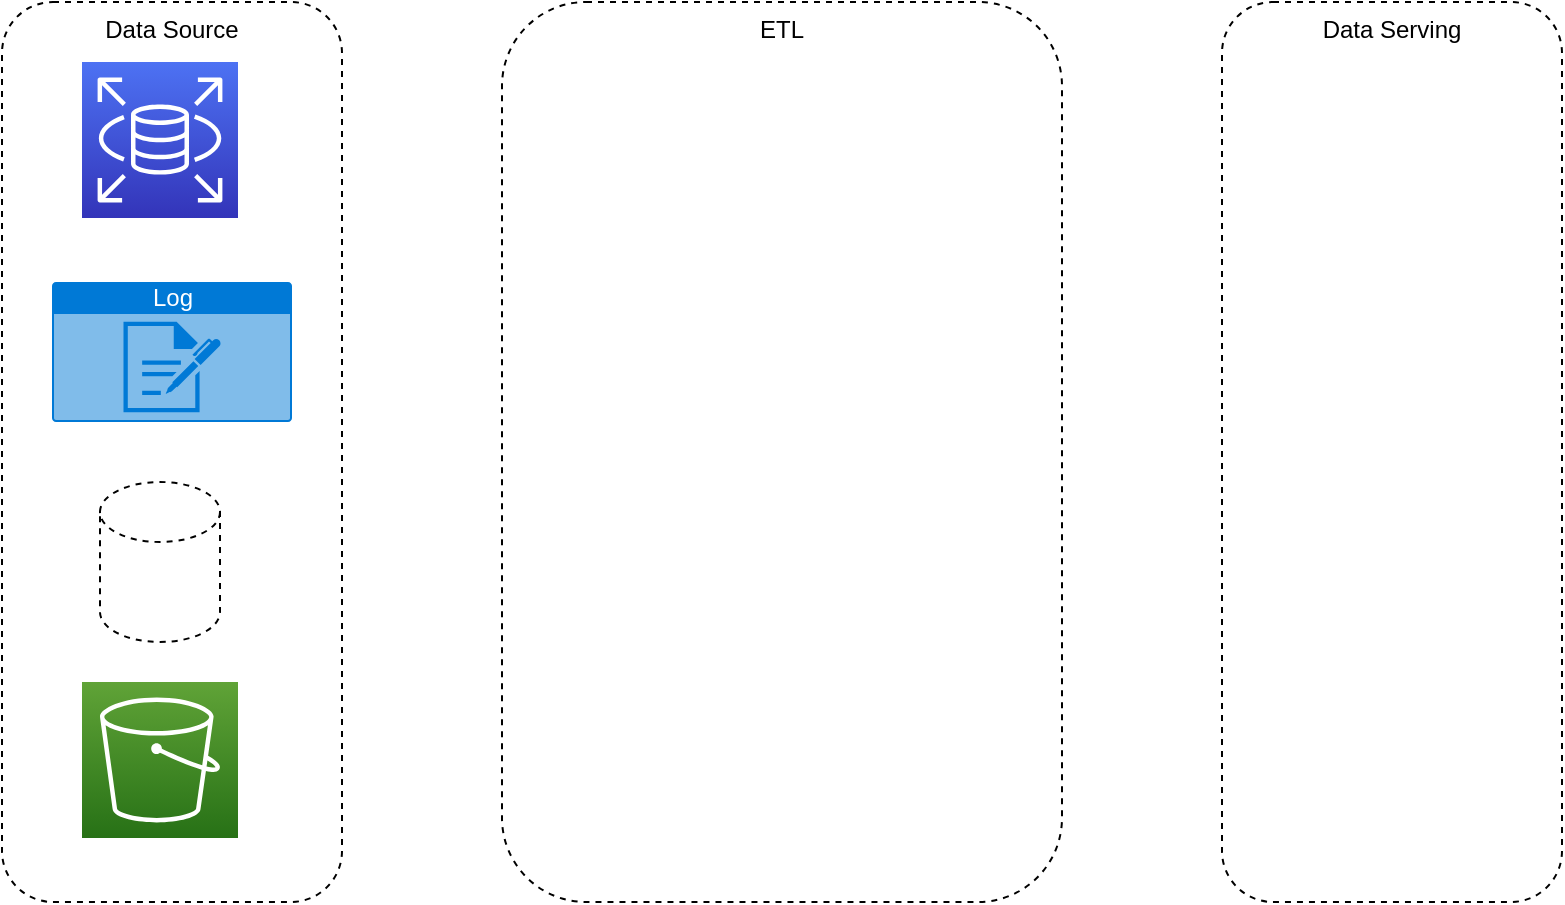 <mxfile version="17.4.6" type="github">
  <diagram id="h9KlESZkeM_KyA5GVye0" name="Page-1">
    <mxGraphModel dx="1042" dy="564" grid="1" gridSize="10" guides="1" tooltips="1" connect="1" arrows="1" fold="1" page="1" pageScale="1" pageWidth="827" pageHeight="1169" math="0" shadow="0">
      <root>
        <mxCell id="0" />
        <mxCell id="1" parent="0" />
        <mxCell id="1boKg9RYA_tMOTUMseEs-1" value="Data Source" style="rounded=1;whiteSpace=wrap;html=1;dashed=1;verticalAlign=top;" parent="1" vertex="1">
          <mxGeometry x="30" y="60" width="170" height="450" as="geometry" />
        </mxCell>
        <mxCell id="1boKg9RYA_tMOTUMseEs-2" value="ETL" style="rounded=1;whiteSpace=wrap;html=1;dashed=1;verticalAlign=top;" parent="1" vertex="1">
          <mxGeometry x="280" y="60" width="280" height="450" as="geometry" />
        </mxCell>
        <mxCell id="1boKg9RYA_tMOTUMseEs-3" value="Data Serving" style="rounded=1;whiteSpace=wrap;html=1;dashed=1;verticalAlign=top;" parent="1" vertex="1">
          <mxGeometry x="640" y="60" width="170" height="450" as="geometry" />
        </mxCell>
        <mxCell id="gOYE-lqTsTMVQ3_55Tvr-1" value="" style="sketch=0;points=[[0,0,0],[0.25,0,0],[0.5,0,0],[0.75,0,0],[1,0,0],[0,1,0],[0.25,1,0],[0.5,1,0],[0.75,1,0],[1,1,0],[0,0.25,0],[0,0.5,0],[0,0.75,0],[1,0.25,0],[1,0.5,0],[1,0.75,0]];outlineConnect=0;fontColor=#232F3E;gradientColor=#4D72F3;gradientDirection=north;fillColor=#3334B9;strokeColor=#ffffff;dashed=0;verticalLabelPosition=bottom;verticalAlign=top;align=center;html=1;fontSize=12;fontStyle=0;aspect=fixed;shape=mxgraph.aws4.resourceIcon;resIcon=mxgraph.aws4.rds;" vertex="1" parent="1">
          <mxGeometry x="70" y="90" width="78" height="78" as="geometry" />
        </mxCell>
        <mxCell id="gOYE-lqTsTMVQ3_55Tvr-2" value="Log" style="html=1;strokeColor=none;fillColor=#0079D6;labelPosition=center;verticalLabelPosition=middle;verticalAlign=top;align=center;fontSize=12;outlineConnect=0;spacingTop=-6;fontColor=#FFFFFF;sketch=0;shape=mxgraph.sitemap.log;dashed=1;" vertex="1" parent="1">
          <mxGeometry x="55" y="200" width="120" height="70" as="geometry" />
        </mxCell>
        <mxCell id="gOYE-lqTsTMVQ3_55Tvr-3" value="" style="shape=cylinder3;whiteSpace=wrap;html=1;boundedLbl=1;backgroundOutline=1;size=15;dashed=1;" vertex="1" parent="1">
          <mxGeometry x="79" y="300" width="60" height="80" as="geometry" />
        </mxCell>
        <mxCell id="gOYE-lqTsTMVQ3_55Tvr-4" value="" style="sketch=0;points=[[0,0,0],[0.25,0,0],[0.5,0,0],[0.75,0,0],[1,0,0],[0,1,0],[0.25,1,0],[0.5,1,0],[0.75,1,0],[1,1,0],[0,0.25,0],[0,0.5,0],[0,0.75,0],[1,0.25,0],[1,0.5,0],[1,0.75,0]];outlineConnect=0;fontColor=#232F3E;gradientColor=#60A337;gradientDirection=north;fillColor=#277116;strokeColor=#ffffff;dashed=0;verticalLabelPosition=bottom;verticalAlign=top;align=center;html=1;fontSize=12;fontStyle=0;aspect=fixed;shape=mxgraph.aws4.resourceIcon;resIcon=mxgraph.aws4.s3;" vertex="1" parent="1">
          <mxGeometry x="70" y="400" width="78" height="78" as="geometry" />
        </mxCell>
      </root>
    </mxGraphModel>
  </diagram>
</mxfile>
